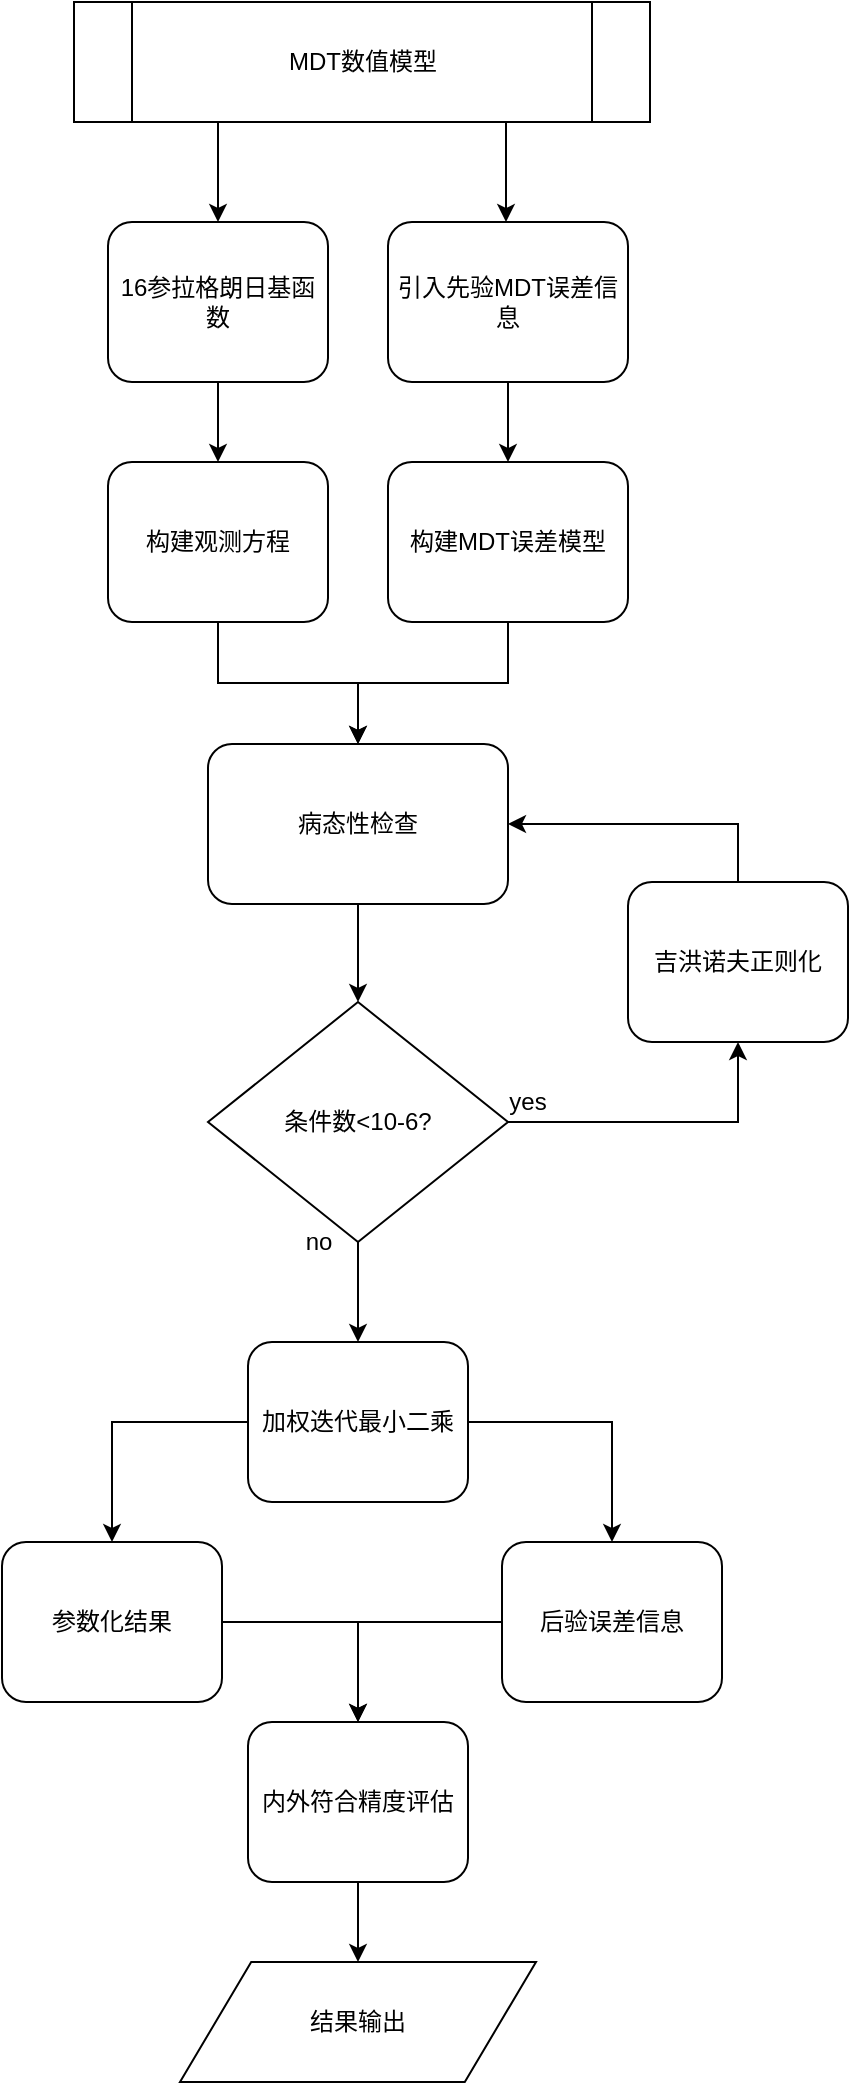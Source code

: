 <mxfile version="13.1.14" type="github">
  <diagram id="C5RBs43oDa-KdzZeNtuy" name="Page-1">
    <mxGraphModel dx="1038" dy="548" grid="1" gridSize="10" guides="1" tooltips="1" connect="1" arrows="1" fold="1" page="1" pageScale="1" pageWidth="827" pageHeight="1169" math="0" shadow="0">
      <root>
        <mxCell id="WIyWlLk6GJQsqaUBKTNV-0" />
        <mxCell id="WIyWlLk6GJQsqaUBKTNV-1" parent="WIyWlLk6GJQsqaUBKTNV-0" />
        <mxCell id="d8bqbKpgY07EF2pSfLoR-34" style="edgeStyle=orthogonalEdgeStyle;rounded=0;orthogonalLoop=1;jettySize=auto;html=1;exitX=0.75;exitY=1;exitDx=0;exitDy=0;" edge="1" parent="WIyWlLk6GJQsqaUBKTNV-1" source="WIyWlLk6GJQsqaUBKTNV-3">
          <mxGeometry relative="1" as="geometry">
            <mxPoint x="329" y="140" as="targetPoint" />
          </mxGeometry>
        </mxCell>
        <mxCell id="d8bqbKpgY07EF2pSfLoR-35" style="edgeStyle=orthogonalEdgeStyle;rounded=0;orthogonalLoop=1;jettySize=auto;html=1;exitX=0.25;exitY=1;exitDx=0;exitDy=0;" edge="1" parent="WIyWlLk6GJQsqaUBKTNV-1" source="WIyWlLk6GJQsqaUBKTNV-3">
          <mxGeometry relative="1" as="geometry">
            <mxPoint x="185" y="140" as="targetPoint" />
          </mxGeometry>
        </mxCell>
        <mxCell id="WIyWlLk6GJQsqaUBKTNV-3" value="MDT数值模型" style="shape=process;whiteSpace=wrap;html=1;backgroundOutline=1;shadow=0;fontFamily=Helvetica;fontSize=12;fontColor=#000000;align=center;strokeColor=#000000;strokeWidth=1;fillColor=#ffffff;" parent="WIyWlLk6GJQsqaUBKTNV-1" vertex="1">
          <mxGeometry x="113" y="30" width="288" height="60" as="geometry" />
        </mxCell>
        <mxCell id="d8bqbKpgY07EF2pSfLoR-5" value="" style="edgeStyle=orthogonalEdgeStyle;rounded=0;orthogonalLoop=1;jettySize=auto;html=1;" edge="1" parent="WIyWlLk6GJQsqaUBKTNV-1" source="WIyWlLk6GJQsqaUBKTNV-6" target="d8bqbKpgY07EF2pSfLoR-4">
          <mxGeometry relative="1" as="geometry" />
        </mxCell>
        <mxCell id="WIyWlLk6GJQsqaUBKTNV-6" value="16参拉格朗日基函数" style="rounded=1;whiteSpace=wrap;html=1;shadow=0;fontFamily=Helvetica;fontSize=12;fontColor=#000000;align=center;strokeColor=#000000;strokeWidth=1;fillColor=#ffffff;" parent="WIyWlLk6GJQsqaUBKTNV-1" vertex="1">
          <mxGeometry x="130" y="140" width="110" height="80" as="geometry" />
        </mxCell>
        <mxCell id="d8bqbKpgY07EF2pSfLoR-9" value="" style="edgeStyle=orthogonalEdgeStyle;rounded=0;orthogonalLoop=1;jettySize=auto;html=1;" edge="1" parent="WIyWlLk6GJQsqaUBKTNV-1" source="d8bqbKpgY07EF2pSfLoR-4" target="d8bqbKpgY07EF2pSfLoR-8">
          <mxGeometry relative="1" as="geometry" />
        </mxCell>
        <mxCell id="d8bqbKpgY07EF2pSfLoR-4" value="构建观测方程" style="rounded=1;whiteSpace=wrap;html=1;shadow=0;fontFamily=Helvetica;fontSize=12;fontColor=#000000;align=center;strokeColor=#000000;strokeWidth=1;fillColor=#ffffff;" vertex="1" parent="WIyWlLk6GJQsqaUBKTNV-1">
          <mxGeometry x="130" y="260" width="110" height="80" as="geometry" />
        </mxCell>
        <mxCell id="d8bqbKpgY07EF2pSfLoR-13" value="" style="edgeStyle=orthogonalEdgeStyle;rounded=0;orthogonalLoop=1;jettySize=auto;html=1;" edge="1" parent="WIyWlLk6GJQsqaUBKTNV-1" source="d8bqbKpgY07EF2pSfLoR-8" target="d8bqbKpgY07EF2pSfLoR-12">
          <mxGeometry relative="1" as="geometry" />
        </mxCell>
        <mxCell id="d8bqbKpgY07EF2pSfLoR-8" value="病态性检查" style="rounded=1;whiteSpace=wrap;html=1;shadow=0;fontFamily=Helvetica;fontSize=12;fontColor=#000000;align=center;strokeColor=#000000;strokeWidth=1;fillColor=#ffffff;" vertex="1" parent="WIyWlLk6GJQsqaUBKTNV-1">
          <mxGeometry x="180" y="401" width="150" height="80" as="geometry" />
        </mxCell>
        <mxCell id="d8bqbKpgY07EF2pSfLoR-16" value="" style="edgeStyle=orthogonalEdgeStyle;rounded=0;orthogonalLoop=1;jettySize=auto;html=1;entryX=0.5;entryY=1;entryDx=0;entryDy=0;" edge="1" parent="WIyWlLk6GJQsqaUBKTNV-1" source="d8bqbKpgY07EF2pSfLoR-12" target="d8bqbKpgY07EF2pSfLoR-15">
          <mxGeometry relative="1" as="geometry" />
        </mxCell>
        <mxCell id="d8bqbKpgY07EF2pSfLoR-19" value="" style="edgeStyle=orthogonalEdgeStyle;rounded=0;orthogonalLoop=1;jettySize=auto;html=1;" edge="1" parent="WIyWlLk6GJQsqaUBKTNV-1" source="d8bqbKpgY07EF2pSfLoR-12" target="d8bqbKpgY07EF2pSfLoR-18">
          <mxGeometry relative="1" as="geometry" />
        </mxCell>
        <mxCell id="d8bqbKpgY07EF2pSfLoR-12" value="条件数&amp;lt;10-6?" style="rhombus;whiteSpace=wrap;html=1;shadow=0;fontFamily=Helvetica;fontSize=12;fontColor=#000000;align=center;strokeColor=#000000;strokeWidth=1;fillColor=#ffffff;" vertex="1" parent="WIyWlLk6GJQsqaUBKTNV-1">
          <mxGeometry x="180" y="530" width="150" height="120" as="geometry" />
        </mxCell>
        <mxCell id="d8bqbKpgY07EF2pSfLoR-23" value="" style="edgeStyle=orthogonalEdgeStyle;rounded=0;orthogonalLoop=1;jettySize=auto;html=1;" edge="1" parent="WIyWlLk6GJQsqaUBKTNV-1" source="d8bqbKpgY07EF2pSfLoR-18" target="d8bqbKpgY07EF2pSfLoR-22">
          <mxGeometry relative="1" as="geometry" />
        </mxCell>
        <mxCell id="d8bqbKpgY07EF2pSfLoR-25" value="" style="edgeStyle=orthogonalEdgeStyle;rounded=0;orthogonalLoop=1;jettySize=auto;html=1;" edge="1" parent="WIyWlLk6GJQsqaUBKTNV-1" source="d8bqbKpgY07EF2pSfLoR-18" target="d8bqbKpgY07EF2pSfLoR-24">
          <mxGeometry relative="1" as="geometry" />
        </mxCell>
        <mxCell id="d8bqbKpgY07EF2pSfLoR-18" value="加权迭代最小二乘" style="rounded=1;whiteSpace=wrap;html=1;shadow=0;fontFamily=Helvetica;fontSize=12;fontColor=#000000;align=center;strokeColor=#000000;strokeWidth=1;fillColor=#ffffff;" vertex="1" parent="WIyWlLk6GJQsqaUBKTNV-1">
          <mxGeometry x="200" y="700" width="110" height="80" as="geometry" />
        </mxCell>
        <mxCell id="d8bqbKpgY07EF2pSfLoR-28" value="" style="edgeStyle=orthogonalEdgeStyle;rounded=0;orthogonalLoop=1;jettySize=auto;html=1;" edge="1" parent="WIyWlLk6GJQsqaUBKTNV-1" source="d8bqbKpgY07EF2pSfLoR-24" target="d8bqbKpgY07EF2pSfLoR-27">
          <mxGeometry relative="1" as="geometry" />
        </mxCell>
        <mxCell id="d8bqbKpgY07EF2pSfLoR-24" value="后验误差信息" style="rounded=1;whiteSpace=wrap;html=1;shadow=0;fontFamily=Helvetica;fontSize=12;fontColor=#000000;align=center;strokeColor=#000000;strokeWidth=1;fillColor=#ffffff;" vertex="1" parent="WIyWlLk6GJQsqaUBKTNV-1">
          <mxGeometry x="327" y="800" width="110" height="80" as="geometry" />
        </mxCell>
        <mxCell id="d8bqbKpgY07EF2pSfLoR-30" value="" style="edgeStyle=orthogonalEdgeStyle;rounded=0;orthogonalLoop=1;jettySize=auto;html=1;" edge="1" parent="WIyWlLk6GJQsqaUBKTNV-1" source="d8bqbKpgY07EF2pSfLoR-27" target="d8bqbKpgY07EF2pSfLoR-29">
          <mxGeometry relative="1" as="geometry" />
        </mxCell>
        <mxCell id="d8bqbKpgY07EF2pSfLoR-27" value="内外符合精度评估" style="rounded=1;whiteSpace=wrap;html=1;shadow=0;fontFamily=Helvetica;fontSize=12;fontColor=#000000;align=center;strokeColor=#000000;strokeWidth=1;fillColor=#ffffff;" vertex="1" parent="WIyWlLk6GJQsqaUBKTNV-1">
          <mxGeometry x="200" y="890" width="110" height="80" as="geometry" />
        </mxCell>
        <mxCell id="d8bqbKpgY07EF2pSfLoR-29" value="结果输出" style="shape=parallelogram;perimeter=parallelogramPerimeter;whiteSpace=wrap;html=1;shadow=0;fontFamily=Helvetica;fontSize=12;fontColor=#000000;align=center;strokeColor=#000000;strokeWidth=1;fillColor=#ffffff;" vertex="1" parent="WIyWlLk6GJQsqaUBKTNV-1">
          <mxGeometry x="166" y="1010" width="178" height="60" as="geometry" />
        </mxCell>
        <mxCell id="d8bqbKpgY07EF2pSfLoR-26" style="edgeStyle=orthogonalEdgeStyle;rounded=0;orthogonalLoop=1;jettySize=auto;html=1;entryX=0.5;entryY=0;entryDx=0;entryDy=0;" edge="1" parent="WIyWlLk6GJQsqaUBKTNV-1" source="d8bqbKpgY07EF2pSfLoR-22" target="d8bqbKpgY07EF2pSfLoR-27">
          <mxGeometry relative="1" as="geometry">
            <mxPoint x="257" y="930" as="targetPoint" />
          </mxGeometry>
        </mxCell>
        <mxCell id="d8bqbKpgY07EF2pSfLoR-22" value="参数化结果" style="rounded=1;whiteSpace=wrap;html=1;shadow=0;fontFamily=Helvetica;fontSize=12;fontColor=#000000;align=center;strokeColor=#000000;strokeWidth=1;fillColor=#ffffff;" vertex="1" parent="WIyWlLk6GJQsqaUBKTNV-1">
          <mxGeometry x="77" y="800" width="110" height="80" as="geometry" />
        </mxCell>
        <mxCell id="d8bqbKpgY07EF2pSfLoR-17" style="edgeStyle=orthogonalEdgeStyle;rounded=0;orthogonalLoop=1;jettySize=auto;html=1;entryX=1;entryY=0.5;entryDx=0;entryDy=0;exitX=0.5;exitY=0;exitDx=0;exitDy=0;" edge="1" parent="WIyWlLk6GJQsqaUBKTNV-1" source="d8bqbKpgY07EF2pSfLoR-15" target="d8bqbKpgY07EF2pSfLoR-8">
          <mxGeometry relative="1" as="geometry" />
        </mxCell>
        <mxCell id="d8bqbKpgY07EF2pSfLoR-15" value="吉洪诺夫正则化" style="rounded=1;whiteSpace=wrap;html=1;shadow=0;fontFamily=Helvetica;fontSize=12;fontColor=#000000;align=center;strokeColor=#000000;strokeWidth=1;fillColor=#ffffff;" vertex="1" parent="WIyWlLk6GJQsqaUBKTNV-1">
          <mxGeometry x="390" y="470" width="110" height="80" as="geometry" />
        </mxCell>
        <mxCell id="d8bqbKpgY07EF2pSfLoR-7" value="" style="edgeStyle=orthogonalEdgeStyle;rounded=0;orthogonalLoop=1;jettySize=auto;html=1;" edge="1" parent="WIyWlLk6GJQsqaUBKTNV-1" source="WIyWlLk6GJQsqaUBKTNV-7" target="d8bqbKpgY07EF2pSfLoR-6">
          <mxGeometry relative="1" as="geometry" />
        </mxCell>
        <mxCell id="WIyWlLk6GJQsqaUBKTNV-7" value="引入先验MDT误差信息" style="rounded=1;whiteSpace=wrap;html=1;fontSize=12;glass=0;strokeWidth=1;shadow=0;" parent="WIyWlLk6GJQsqaUBKTNV-1" vertex="1">
          <mxGeometry x="270" y="140" width="120" height="80" as="geometry" />
        </mxCell>
        <mxCell id="d8bqbKpgY07EF2pSfLoR-11" value="" style="edgeStyle=orthogonalEdgeStyle;rounded=0;orthogonalLoop=1;jettySize=auto;html=1;entryX=0.5;entryY=0;entryDx=0;entryDy=0;" edge="1" parent="WIyWlLk6GJQsqaUBKTNV-1" source="d8bqbKpgY07EF2pSfLoR-6" target="d8bqbKpgY07EF2pSfLoR-8">
          <mxGeometry relative="1" as="geometry">
            <mxPoint x="330" y="481" as="targetPoint" />
          </mxGeometry>
        </mxCell>
        <mxCell id="d8bqbKpgY07EF2pSfLoR-6" value="构建MDT误差模型" style="rounded=1;whiteSpace=wrap;html=1;fontSize=12;glass=0;strokeWidth=1;shadow=0;" vertex="1" parent="WIyWlLk6GJQsqaUBKTNV-1">
          <mxGeometry x="270" y="260" width="120" height="80" as="geometry" />
        </mxCell>
        <mxCell id="d8bqbKpgY07EF2pSfLoR-20" value="yes" style="text;html=1;strokeColor=none;fillColor=none;align=center;verticalAlign=middle;whiteSpace=wrap;rounded=0;" vertex="1" parent="WIyWlLk6GJQsqaUBKTNV-1">
          <mxGeometry x="320" y="570" width="40" height="20" as="geometry" />
        </mxCell>
        <mxCell id="d8bqbKpgY07EF2pSfLoR-21" value="no" style="text;html=1;align=center;verticalAlign=middle;resizable=0;points=[];autosize=1;" vertex="1" parent="WIyWlLk6GJQsqaUBKTNV-1">
          <mxGeometry x="220" y="640" width="30" height="20" as="geometry" />
        </mxCell>
      </root>
    </mxGraphModel>
  </diagram>
</mxfile>
